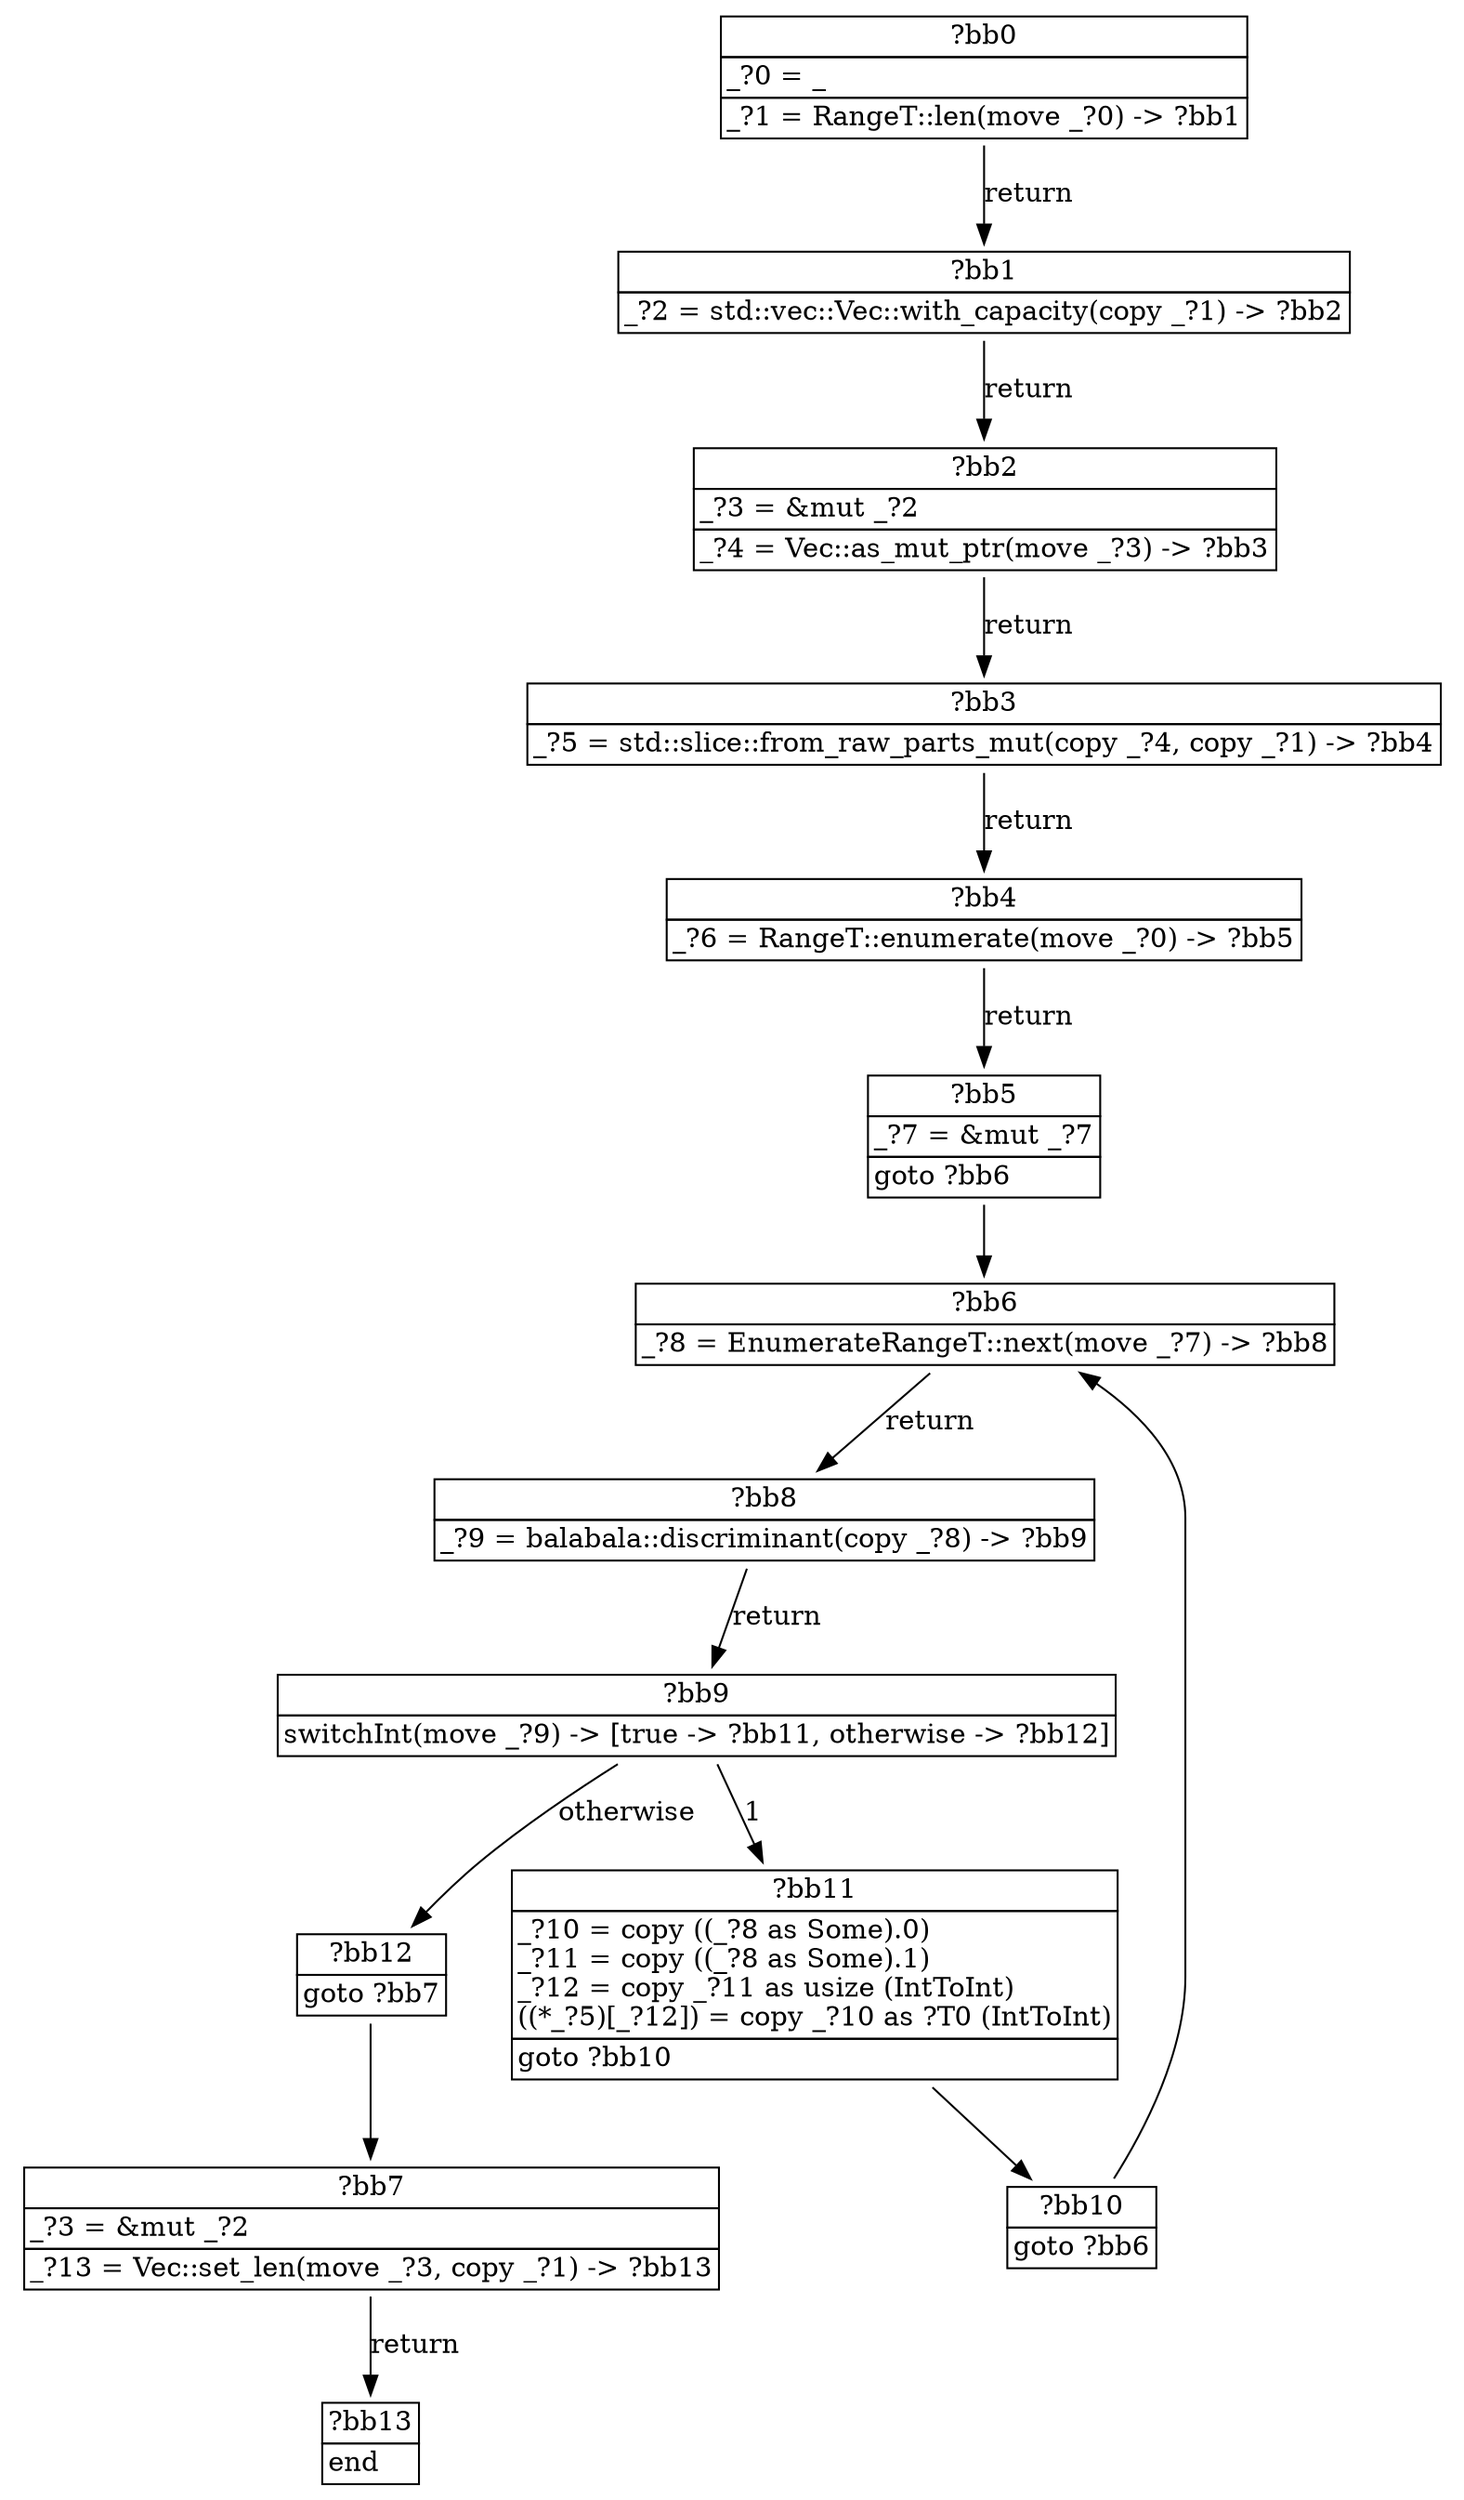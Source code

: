 digraph ControlFlowGraph {
    bb0 [shape="none", label=<<table border="0" cellborder="1" cellspacing="0"><tr><td  align="center" colspan="1">?bb0</td></tr><tr><td align="left" balign="left">_?0 = _<br/></td></tr><tr><td align="left">_?1 = RangeT::len(move _?0) -&gt; ?bb1</td></tr></table>>];
    bb1 [shape="none", label=<<table border="0" cellborder="1" cellspacing="0"><tr><td  align="center" colspan="1">?bb1</td></tr><tr><td align="left">_?2 = std::vec::Vec::with_capacity(copy _?1) -&gt; ?bb2</td></tr></table>>];
    bb2 [shape="none", label=<<table border="0" cellborder="1" cellspacing="0"><tr><td  align="center" colspan="1">?bb2</td></tr><tr><td align="left" balign="left">_?3 = &amp;mut _?2<br/></td></tr><tr><td align="left">_?4 = Vec::as_mut_ptr(move _?3) -&gt; ?bb3</td></tr></table>>];
    bb3 [shape="none", label=<<table border="0" cellborder="1" cellspacing="0"><tr><td  align="center" colspan="1">?bb3</td></tr><tr><td align="left">_?5 = std::slice::from_raw_parts_mut(copy _?4, copy _?1) -&gt; ?bb4</td></tr></table>>];
    bb4 [shape="none", label=<<table border="0" cellborder="1" cellspacing="0"><tr><td  align="center" colspan="1">?bb4</td></tr><tr><td align="left">_?6 = RangeT::enumerate(move _?0) -&gt; ?bb5</td></tr></table>>];
    bb5 [shape="none", label=<<table border="0" cellborder="1" cellspacing="0"><tr><td  align="center" colspan="1">?bb5</td></tr><tr><td align="left" balign="left">_?7 = &amp;mut _?7<br/></td></tr><tr><td align="left">goto ?bb6</td></tr></table>>];
    bb6 [shape="none", label=<<table border="0" cellborder="1" cellspacing="0"><tr><td  align="center" colspan="1">?bb6</td></tr><tr><td align="left">_?8 = EnumerateRangeT::next(move _?7) -&gt; ?bb8</td></tr></table>>];
    bb7 [shape="none", label=<<table border="0" cellborder="1" cellspacing="0"><tr><td  align="center" colspan="1">?bb7</td></tr><tr><td align="left" balign="left">_?3 = &amp;mut _?2<br/></td></tr><tr><td align="left">_?13 = Vec::set_len(move _?3, copy _?1) -&gt; ?bb13</td></tr></table>>];
    bb8 [shape="none", label=<<table border="0" cellborder="1" cellspacing="0"><tr><td  align="center" colspan="1">?bb8</td></tr><tr><td align="left">_?9 = balabala::discriminant(copy _?8) -&gt; ?bb9</td></tr></table>>];
    bb9 [shape="none", label=<<table border="0" cellborder="1" cellspacing="0"><tr><td  align="center" colspan="1">?bb9</td></tr><tr><td align="left">switchInt(move _?9) -&gt; [true -&gt; ?bb11, otherwise -&gt; ?bb12]</td></tr></table>>];
    bb10 [shape="none", label=<<table border="0" cellborder="1" cellspacing="0"><tr><td  align="center" colspan="1">?bb10</td></tr><tr><td align="left">goto ?bb6</td></tr></table>>];
    bb11 [shape="none", label=<<table border="0" cellborder="1" cellspacing="0"><tr><td  align="center" colspan="1">?bb11</td></tr><tr><td align="left" balign="left">_?10 = copy ((_?8 as Some).0)<br/>_?11 = copy ((_?8 as Some).1)<br/>_?12 = copy _?11 as usize (IntToInt)<br/>((*_?5)[_?12]) = copy _?10 as ?T0 (IntToInt)<br/></td></tr><tr><td align="left">goto ?bb10</td></tr></table>>];
    bb12 [shape="none", label=<<table border="0" cellborder="1" cellspacing="0"><tr><td  align="center" colspan="1">?bb12</td></tr><tr><td align="left">goto ?bb7</td></tr></table>>];
    bb13 [shape="none", label=<<table border="0" cellborder="1" cellspacing="0"><tr><td  align="center" colspan="1">?bb13</td></tr><tr><td align="left">end</td></tr></table>>];
    bb0 -> bb1 [label="return"];
    bb1 -> bb2 [label="return"];
    bb2 -> bb3 [label="return"];
    bb3 -> bb4 [label="return"];
    bb4 -> bb5 [label="return"];
    bb5 -> bb6 [label=""];
    bb6 -> bb8 [label="return"];
    bb7 -> bb13 [label="return"];
    bb8 -> bb9 [label="return"];
    bb9 -> bb11 [label="1"];
    bb9 -> bb12 [label="otherwise"];
    bb10 -> bb6 [label=""];
    bb11 -> bb10 [label=""];
    bb12 -> bb7 [label=""];
}
